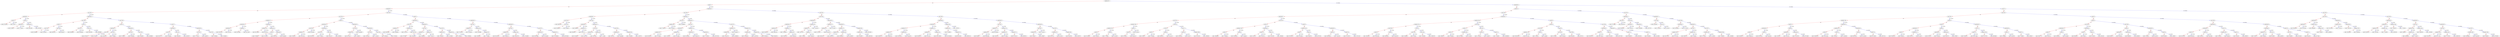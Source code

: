 digraph {
    graph [ rankdir=TB ]

    0 [ label="dayofyear<91" ]
    0 -> 1 [label="yes" color="#FF0000"]
    0 -> 2 [label="no, missing" color="#0000FF"]

    1 [ label="month<3" ]
    1 -> 3 [label="yes" color="#FF0000"]
    1 -> 4 [label="no, missing" color="#0000FF"]

    3 [ label="dayofweek<4" ]
    3 -> 7 [label="yes" color="#FF0000"]
    3 -> 8 [label="no, missing" color="#0000FF"]

    7 [ label="year<2014" ]
    7 -> 15 [label="yes" color="#FF0000"]
    7 -> 16 [label="no, missing" color="#0000FF"]

    15 [ label="dayofweek<1" ]
    15 -> 31 [label="yes" color="#FF0000"]
    15 -> 32 [label="no, missing" color="#0000FF"]

    31 [ label="month<2" ]
    31 -> 63 [label="yes" color="#FF0000"]
    31 -> 64 [label="no, missing" color="#0000FF"]

    63 [ label="leaf=-6.37543344" ]

    64 [ label="leaf=-5.790277" ]

    32 [ label="month<2" ]
    32 -> 65 [label="yes" color="#FF0000"]
    32 -> 66 [label="no, missing" color="#0000FF"]

    65 [ label="dayofweek<3" ]
    65 -> 127 [label="yes" color="#FF0000"]
    65 -> 128 [label="no, missing" color="#0000FF"]

    127 [ label="leaf=-5.4736433" ]

    128 [ label="leaf=-5.11138344" ]

    66 [ label="dayofweek<3" ]
    66 -> 129 [label="yes" color="#FF0000"]
    66 -> 130 [label="no, missing" color="#0000FF"]

    129 [ label="leaf=-4.88514853" ]

    130 [ label="leaf=-4.33915997" ]

    16 [ label="dayofweek<1" ]
    16 -> 33 [label="yes" color="#FF0000"]
    16 -> 34 [label="no, missing" color="#0000FF"]

    33 [ label="year<2016" ]
    33 -> 67 [label="yes" color="#FF0000"]
    33 -> 68 [label="no, missing" color="#0000FF"]

    67 [ label="month<2" ]
    67 -> 131 [label="yes" color="#FF0000"]
    67 -> 132 [label="no, missing" color="#0000FF"]

    131 [ label="year<2015" ]
    131 -> 241 [label="yes" color="#FF0000"]
    131 -> 242 [label="no, missing" color="#0000FF"]

    241 [ label="leaf=-5.61340666" ]

    242 [ label="leaf=-5.31340218" ]

    132 [ label="year<2015" ]
    132 -> 243 [label="yes" color="#FF0000"]
    132 -> 244 [label="no, missing" color="#0000FF"]

    243 [ label="leaf=-4.89216471" ]

    244 [ label="leaf=-4.6834197" ]

    68 [ label="month<2" ]
    68 -> 133 [label="yes" color="#FF0000"]
    68 -> 134 [label="no, missing" color="#0000FF"]

    133 [ label="year<2017" ]
    133 -> 245 [label="yes" color="#FF0000"]
    133 -> 246 [label="no, missing" color="#0000FF"]

    245 [ label="leaf=-4.81658459" ]

    246 [ label="leaf=-4.55050468" ]

    134 [ label="year<2017" ]
    134 -> 247 [label="yes" color="#FF0000"]
    134 -> 248 [label="no, missing" color="#0000FF"]

    247 [ label="leaf=-4.00407934" ]

    248 [ label="leaf=-3.66849089" ]

    34 [ label="year<2016" ]
    34 -> 69 [label="yes" color="#FF0000"]
    34 -> 70 [label="no, missing" color="#0000FF"]

    69 [ label="month<2" ]
    69 -> 135 [label="yes" color="#FF0000"]
    69 -> 136 [label="no, missing" color="#0000FF"]

    135 [ label="dayofweek<3" ]
    135 -> 249 [label="yes" color="#FF0000"]
    135 -> 250 [label="no, missing" color="#0000FF"]

    249 [ label="year<2015" ]
    249 -> 413 [label="yes" color="#FF0000"]
    249 -> 414 [label="no, missing" color="#0000FF"]

    413 [ label="leaf=-4.57921267" ]

    414 [ label="leaf=-4.27324152" ]

    250 [ label="year<2015" ]
    250 -> 415 [label="yes" color="#FF0000"]
    250 -> 416 [label="no, missing" color="#0000FF"]

    415 [ label="leaf=-4.00487232" ]

    416 [ label="leaf=-3.77980852" ]

    136 [ label="dayofweek<3" ]
    136 -> 251 [label="yes" color="#FF0000"]
    136 -> 252 [label="no, missing" color="#0000FF"]

    251 [ label="year<2015" ]
    251 -> 417 [label="yes" color="#FF0000"]
    251 -> 418 [label="no, missing" color="#0000FF"]

    417 [ label="leaf=-3.74799991" ]

    418 [ label="leaf=-3.50509906" ]

    252 [ label="year<2015" ]
    252 -> 419 [label="yes" color="#FF0000"]
    252 -> 420 [label="no, missing" color="#0000FF"]

    419 [ label="leaf=-3.25383353" ]

    420 [ label="leaf=-2.80604696" ]

    70 [ label="month<2" ]
    70 -> 137 [label="yes" color="#FF0000"]
    70 -> 138 [label="no, missing" color="#0000FF"]

    137 [ label="dayofweek<3" ]
    137 -> 253 [label="yes" color="#FF0000"]
    137 -> 254 [label="no, missing" color="#0000FF"]

    253 [ label="year<2017" ]
    253 -> 421 [label="yes" color="#FF0000"]
    253 -> 422 [label="no, missing" color="#0000FF"]

    421 [ label="leaf=-3.65473175" ]

    422 [ label="leaf=-3.33199883" ]

    254 [ label="year<2017" ]
    254 -> 423 [label="yes" color="#FF0000"]
    254 -> 424 [label="no, missing" color="#0000FF"]

    423 [ label="leaf=-3.08820343" ]

    424 [ label="leaf=-2.82815075" ]

    138 [ label="dayofweek<3" ]
    138 -> 255 [label="yes" color="#FF0000"]
    138 -> 256 [label="no, missing" color="#0000FF"]

    255 [ label="year<2017" ]
    255 -> 425 [label="yes" color="#FF0000"]
    255 -> 426 [label="no, missing" color="#0000FF"]

    425 [ label="leaf=-2.77212524" ]

    426 [ label="leaf=-2.42880273" ]

    256 [ label="year<2017" ]
    256 -> 427 [label="yes" color="#FF0000"]
    256 -> 428 [label="no, missing" color="#0000FF"]

    427 [ label="leaf=-2.22286034" ]

    428 [ label="leaf=-1.81280303" ]

    8 [ label="year<2016" ]
    8 -> 17 [label="yes" color="#FF0000"]
    8 -> 18 [label="no, missing" color="#0000FF"]

    17 [ label="year<2014" ]
    17 -> 35 [label="yes" color="#FF0000"]
    17 -> 36 [label="no, missing" color="#0000FF"]

    35 [ label="dayofyear<27" ]
    35 -> 71 [label="yes" color="#FF0000"]
    35 -> 72 [label="no, missing" color="#0000FF"]

    71 [ label="dayofweek<6" ]
    71 -> 139 [label="yes" color="#FF0000"]
    71 -> 140 [label="no, missing" color="#0000FF"]

    139 [ label="dayofweek<5" ]
    139 -> 257 [label="yes" color="#FF0000"]
    139 -> 258 [label="no, missing" color="#0000FF"]

    257 [ label="leaf=-4.59104109" ]

    258 [ label="leaf=-4.3187232" ]

    140 [ label="dayofyear<7" ]
    140 -> 259 [label="yes" color="#FF0000"]
    140 -> 260 [label="no, missing" color="#0000FF"]

    259 [ label="leaf=-3.93155408" ]

    260 [ label="leaf=-3.59170198" ]

    72 [ label="dayofweek<5" ]
    72 -> 141 [label="yes" color="#FF0000"]
    72 -> 142 [label="no, missing" color="#0000FF"]

    141 [ label="dayofyear<40" ]
    141 -> 261 [label="yes" color="#FF0000"]
    141 -> 262 [label="no, missing" color="#0000FF"]

    261 [ label="leaf=-3.65176964" ]

    262 [ label="leaf=-3.9047184" ]

    142 [ label="dayofyear<34" ]
    142 -> 263 [label="yes" color="#FF0000"]
    142 -> 264 [label="no, missing" color="#0000FF"]

    263 [ label="month<2" ]
    263 -> 429 [label="yes" color="#FF0000"]
    263 -> 430 [label="no, missing" color="#0000FF"]

    429 [ label="leaf=-3.70238256" ]

    430 [ label="leaf=-3.37357903" ]

    264 [ label="dayofweek<6" ]
    264 -> 431 [label="yes" color="#FF0000"]
    264 -> 432 [label="no, missing" color="#0000FF"]

    431 [ label="leaf=-3.29657292" ]

    432 [ label="leaf=-2.90238643" ]

    36 [ label="month<2" ]
    36 -> 73 [label="yes" color="#FF0000"]
    36 -> 74 [label="no, missing" color="#0000FF"]

    73 [ label="dayofweek<5" ]
    73 -> 143 [label="yes" color="#FF0000"]
    73 -> 144 [label="no, missing" color="#0000FF"]

    143 [ label="year<2015" ]
    143 -> 265 [label="yes" color="#FF0000"]
    143 -> 266 [label="no, missing" color="#0000FF"]

    265 [ label="dayofyear<11" ]
    265 -> 433 [label="yes" color="#FF0000"]
    265 -> 434 [label="no, missing" color="#0000FF"]

    433 [ label="leaf=-3.73032022" ]

    434 [ label="leaf=-3.48471236" ]

    266 [ label="leaf=-3.25120449" ]

    144 [ label="dayofweek<6" ]
    144 -> 267 [label="yes" color="#FF0000"]
    144 -> 268 [label="no, missing" color="#0000FF"]

    267 [ label="year<2015" ]
    267 -> 435 [label="yes" color="#FF0000"]
    267 -> 436 [label="no, missing" color="#0000FF"]

    435 [ label="leaf=-3.06472206" ]

    436 [ label="leaf=-2.71539021" ]

    268 [ label="year<2015" ]
    268 -> 437 [label="yes" color="#FF0000"]
    268 -> 438 [label="no, missing" color="#0000FF"]

    437 [ label="leaf=-2.59514117" ]

    438 [ label="leaf=-2.09850621" ]

    74 [ label="dayofweek<5" ]
    74 -> 145 [label="yes" color="#FF0000"]
    74 -> 146 [label="no, missing" color="#0000FF"]

    145 [ label="year<2015" ]
    145 -> 269 [label="yes" color="#FF0000"]
    145 -> 270 [label="no, missing" color="#0000FF"]

    269 [ label="dayofyear<40" ]
    269 -> 439 [label="yes" color="#FF0000"]
    269 -> 440 [label="no, missing" color="#0000FF"]

    439 [ label="leaf=-2.92745137" ]

    440 [ label="leaf=-2.73643947" ]

    270 [ label="leaf=-2.34040546" ]

    146 [ label="dayofweek<6" ]
    146 -> 271 [label="yes" color="#FF0000"]
    146 -> 272 [label="no, missing" color="#0000FF"]

    271 [ label="year<2015" ]
    271 -> 441 [label="yes" color="#FF0000"]
    271 -> 442 [label="no, missing" color="#0000FF"]

    441 [ label="leaf=-2.16614223" ]

    442 [ label="leaf=-1.73531818" ]

    272 [ label="year<2015" ]
    272 -> 443 [label="yes" color="#FF0000"]
    272 -> 444 [label="no, missing" color="#0000FF"]

    443 [ label="leaf=-1.56004405" ]

    444 [ label="leaf=-1.24745345" ]

    18 [ label="month<2" ]
    18 -> 37 [label="yes" color="#FF0000"]
    18 -> 38 [label="no, missing" color="#0000FF"]

    37 [ label="dayofweek<5" ]
    37 -> 75 [label="yes" color="#FF0000"]
    37 -> 76 [label="no, missing" color="#0000FF"]

    75 [ label="year<2017" ]
    75 -> 147 [label="yes" color="#FF0000"]
    75 -> 148 [label="no, missing" color="#0000FF"]

    147 [ label="dayofyear<3" ]
    147 -> 273 [label="yes" color="#FF0000"]
    147 -> 274 [label="no, missing" color="#0000FF"]

    273 [ label="leaf=-2.68155646" ]

    274 [ label="leaf=-2.52690554" ]

    148 [ label="dayofyear<14" ]
    148 -> 275 [label="yes" color="#FF0000"]
    148 -> 276 [label="no, missing" color="#0000FF"]

    275 [ label="leaf=-2.1233716" ]

    276 [ label="leaf=-2.3067739" ]

    76 [ label="dayofweek<6" ]
    76 -> 149 [label="yes" color="#FF0000"]
    76 -> 150 [label="no, missing" color="#0000FF"]

    149 [ label="year<2017" ]
    149 -> 277 [label="yes" color="#FF0000"]
    149 -> 278 [label="no, missing" color="#0000FF"]

    277 [ label="dayofyear<10" ]
    277 -> 445 [label="yes" color="#FF0000"]
    277 -> 446 [label="no, missing" color="#0000FF"]

    445 [ label="leaf=-2.07073665" ]

    446 [ label="leaf=-1.90301633" ]

    278 [ label="dayofyear<16" ]
    278 -> 447 [label="yes" color="#FF0000"]
    278 -> 448 [label="no, missing" color="#0000FF"]

    447 [ label="leaf=-1.56480944" ]

    448 [ label="leaf=-1.75342727" ]

    150 [ label="year<2017" ]
    150 -> 279 [label="yes" color="#FF0000"]
    150 -> 280 [label="no, missing" color="#0000FF"]

    279 [ label="dayofyear<19" ]
    279 -> 449 [label="yes" color="#FF0000"]
    279 -> 450 [label="no, missing" color="#0000FF"]

    449 [ label="leaf=-1.34493518" ]

    450 [ label="leaf=-1.67252469" ]

    280 [ label="dayofyear<23" ]
    280 -> 451 [label="yes" color="#FF0000"]
    280 -> 452 [label="no, missing" color="#0000FF"]

    451 [ label="leaf=-1.10502815" ]

    452 [ label="leaf=-1.00583684" ]

    38 [ label="dayofweek<5" ]
    38 -> 77 [label="yes" color="#FF0000"]
    38 -> 78 [label="no, missing" color="#0000FF"]

    77 [ label="year<2017" ]
    77 -> 151 [label="yes" color="#FF0000"]
    77 -> 152 [label="no, missing" color="#0000FF"]

    151 [ label="dayofyear<37" ]
    151 -> 281 [label="yes" color="#FF0000"]
    151 -> 282 [label="no, missing" color="#0000FF"]

    281 [ label="leaf=-1.75412059" ]

    282 [ label="leaf=-1.52782559" ]

    152 [ label="dayofyear<36" ]
    152 -> 283 [label="yes" color="#FF0000"]
    152 -> 284 [label="no, missing" color="#0000FF"]

    283 [ label="leaf=-1.33278668" ]

    284 [ label="dayofyear<43" ]
    284 -> 453 [label="yes" color="#FF0000"]
    284 -> 454 [label="no, missing" color="#0000FF"]

    453 [ label="leaf=-1.00295556" ]

    454 [ label="leaf=-1.17049062" ]

    78 [ label="dayofweek<6" ]
    78 -> 153 [label="yes" color="#FF0000"]
    78 -> 154 [label="no, missing" color="#0000FF"]

    153 [ label="year<2017" ]
    153 -> 285 [label="yes" color="#FF0000"]
    153 -> 286 [label="no, missing" color="#0000FF"]

    285 [ label="dayofyear<38" ]
    285 -> 455 [label="yes" color="#FF0000"]
    285 -> 456 [label="no, missing" color="#0000FF"]

    455 [ label="leaf=-0.942128241" ]

    456 [ label="leaf=-0.849082172" ]

    286 [ label="dayofyear<36" ]
    286 -> 457 [label="yes" color="#FF0000"]
    286 -> 458 [label="no, missing" color="#0000FF"]

    457 [ label="leaf=-0.649475276" ]

    458 [ label="leaf=-0.512443602" ]

    154 [ label="year<2017" ]
    154 -> 287 [label="yes" color="#FF0000"]
    154 -> 288 [label="no, missing" color="#0000FF"]

    287 [ label="dayofyear<40" ]
    287 -> 459 [label="yes" color="#FF0000"]
    287 -> 460 [label="no, missing" color="#0000FF"]

    459 [ label="leaf=-0.628708839" ]

    460 [ label="leaf=-0.237644494" ]

    288 [ label="dayofyear<37" ]
    288 -> 461 [label="yes" color="#FF0000"]
    288 -> 462 [label="no, missing" color="#0000FF"]

    461 [ label="leaf=-0.0125566246" ]

    462 [ label="leaf=0.0847620443" ]

    4 [ label="dayofweek<4" ]
    4 -> 9 [label="yes" color="#FF0000"]
    4 -> 10 [label="no, missing" color="#0000FF"]

    9 [ label="year<2016" ]
    9 -> 19 [label="yes" color="#FF0000"]
    9 -> 20 [label="no, missing" color="#0000FF"]

    19 [ label="dayofweek<1" ]
    19 -> 39 [label="yes" color="#FF0000"]
    19 -> 40 [label="no, missing" color="#0000FF"]

    39 [ label="year<2014" ]
    39 -> 79 [label="yes" color="#FF0000"]
    39 -> 80 [label="no, missing" color="#0000FF"]

    79 [ label="leaf=-4.64941454" ]

    80 [ label="year<2015" ]
    80 -> 155 [label="yes" color="#FF0000"]
    80 -> 156 [label="no, missing" color="#0000FF"]

    155 [ label="leaf=-3.53269434" ]

    156 [ label="leaf=-3.23999572" ]

    40 [ label="year<2014" ]
    40 -> 81 [label="yes" color="#FF0000"]
    40 -> 82 [label="no, missing" color="#0000FF"]

    81 [ label="dayofweek<3" ]
    81 -> 157 [label="yes" color="#FF0000"]
    81 -> 158 [label="no, missing" color="#0000FF"]

    157 [ label="leaf=-3.4869628" ]

    158 [ label="dayofyear<81" ]
    158 -> 289 [label="yes" color="#FF0000"]
    158 -> 290 [label="no, missing" color="#0000FF"]

    289 [ label="leaf=-2.98183537" ]

    290 [ label="leaf=-2.78677511" ]

    82 [ label="dayofweek<3" ]
    82 -> 159 [label="yes" color="#FF0000"]
    82 -> 160 [label="no, missing" color="#0000FF"]

    159 [ label="year<2015" ]
    159 -> 291 [label="yes" color="#FF0000"]
    159 -> 292 [label="no, missing" color="#0000FF"]

    291 [ label="dayofyear<65" ]
    291 -> 463 [label="yes" color="#FF0000"]
    291 -> 464 [label="no, missing" color="#0000FF"]

    463 [ label="leaf=-2.20146394" ]

    464 [ label="leaf=-2.34510255" ]

    292 [ label="dayofyear<85" ]
    292 -> 465 [label="yes" color="#FF0000"]
    292 -> 466 [label="no, missing" color="#0000FF"]

    465 [ label="leaf=-1.92037964" ]

    466 [ label="leaf=-1.7112658" ]

    160 [ label="year<2015" ]
    160 -> 293 [label="yes" color="#FF0000"]
    160 -> 294 [label="no, missing" color="#0000FF"]

    293 [ label="dayofyear<80" ]
    293 -> 467 [label="yes" color="#FF0000"]
    293 -> 468 [label="no, missing" color="#0000FF"]

    467 [ label="leaf=-1.6291126" ]

    468 [ label="leaf=-1.88428688" ]

    294 [ label="dayofyear<65" ]
    294 -> 469 [label="yes" color="#FF0000"]
    294 -> 470 [label="no, missing" color="#0000FF"]

    469 [ label="leaf=-1.12887883" ]

    470 [ label="leaf=-1.32200778" ]

    20 [ label="dayofweek<1" ]
    20 -> 41 [label="yes" color="#FF0000"]
    20 -> 42 [label="no, missing" color="#0000FF"]

    41 [ label="year<2017" ]
    41 -> 83 [label="yes" color="#FF0000"]
    41 -> 84 [label="no, missing" color="#0000FF"]

    83 [ label="dayofyear<68" ]
    83 -> 161 [label="yes" color="#FF0000"]
    83 -> 162 [label="no, missing" color="#0000FF"]

    161 [ label="leaf=-2.73268723" ]

    162 [ label="leaf=-2.55584407" ]

    84 [ label="leaf=-2.30348659" ]

    42 [ label="dayofweek<3" ]
    42 -> 85 [label="yes" color="#FF0000"]
    42 -> 86 [label="no, missing" color="#0000FF"]

    85 [ label="year<2017" ]
    85 -> 163 [label="yes" color="#FF0000"]
    85 -> 164 [label="no, missing" color="#0000FF"]

    163 [ label="dayofweek<2" ]
    163 -> 295 [label="yes" color="#FF0000"]
    163 -> 296 [label="no, missing" color="#0000FF"]

    295 [ label="dayofyear<63" ]
    295 -> 471 [label="yes" color="#FF0000"]
    295 -> 472 [label="no, missing" color="#0000FF"]

    471 [ label="leaf=-0.901080191" ]

    472 [ label="leaf=-1.03759289" ]

    296 [ label="dayofyear<84" ]
    296 -> 473 [label="yes" color="#FF0000"]
    296 -> 474 [label="no, missing" color="#0000FF"]

    473 [ label="leaf=-1.15192294" ]

    474 [ label="leaf=-0.913148642" ]

    164 [ label="dayofyear<74" ]
    164 -> 297 [label="yes" color="#FF0000"]
    164 -> 298 [label="no, missing" color="#0000FF"]

    297 [ label="dayofyear<61" ]
    297 -> 475 [label="yes" color="#FF0000"]
    297 -> 476 [label="no, missing" color="#0000FF"]

    475 [ label="leaf=-0.913465261" ]

    476 [ label="leaf=-0.566616714" ]

    298 [ label="dayofweek<2" ]
    298 -> 477 [label="yes" color="#FF0000"]
    298 -> 478 [label="no, missing" color="#0000FF"]

    477 [ label="leaf=-0.710783541" ]

    478 [ label="leaf=-0.907817304" ]

    86 [ label="year<2017" ]
    86 -> 165 [label="yes" color="#FF0000"]
    86 -> 166 [label="no, missing" color="#0000FF"]

    165 [ label="dayofyear<78" ]
    165 -> 299 [label="yes" color="#FF0000"]
    165 -> 300 [label="no, missing" color="#0000FF"]

    299 [ label="dayofyear<64" ]
    299 -> 479 [label="yes" color="#FF0000"]
    299 -> 480 [label="no, missing" color="#0000FF"]

    479 [ label="leaf=-0.140421703" ]

    480 [ label="leaf=-0.354968518" ]

    300 [ label="leaf=-0.104493171" ]

    166 [ label="dayofyear<70" ]
    166 -> 301 [label="yes" color="#FF0000"]
    166 -> 302 [label="no, missing" color="#0000FF"]

    301 [ label="dayofyear<63" ]
    301 -> 481 [label="yes" color="#FF0000"]
    301 -> 482 [label="no, missing" color="#0000FF"]

    481 [ label="leaf=-0.161892354" ]

    482 [ label="leaf=-0.102537923" ]

    302 [ label="dayofyear<83" ]
    302 -> 483 [label="yes" color="#FF0000"]
    302 -> 484 [label="no, missing" color="#0000FF"]

    483 [ label="leaf=0.0575885512" ]

    484 [ label="leaf=0.198540702" ]

    10 [ label="year<2015" ]
    10 -> 21 [label="yes" color="#FF0000"]
    10 -> 22 [label="no, missing" color="#0000FF"]

    21 [ label="year<2014" ]
    21 -> 43 [label="yes" color="#FF0000"]
    21 -> 44 [label="no, missing" color="#0000FF"]

    43 [ label="dayofweek<6" ]
    43 -> 87 [label="yes" color="#FF0000"]
    43 -> 88 [label="no, missing" color="#0000FF"]

    87 [ label="dayofweek<5" ]
    87 -> 167 [label="yes" color="#FF0000"]
    87 -> 168 [label="no, missing" color="#0000FF"]

    167 [ label="dayofyear<83" ]
    167 -> 303 [label="yes" color="#FF0000"]
    167 -> 304 [label="no, missing" color="#0000FF"]

    303 [ label="leaf=-2.26401401" ]

    304 [ label="leaf=-2.46901155" ]

    168 [ label="dayofyear<77" ]
    168 -> 305 [label="yes" color="#FF0000"]
    168 -> 306 [label="no, missing" color="#0000FF"]

    305 [ label="leaf=-1.72568798" ]

    306 [ label="dayofyear<83" ]
    306 -> 485 [label="yes" color="#FF0000"]
    306 -> 486 [label="no, missing" color="#0000FF"]

    485 [ label="leaf=-1.95467818" ]

    486 [ label="leaf=-1.69403553" ]

    88 [ label="dayofyear<84" ]
    88 -> 169 [label="yes" color="#FF0000"]
    88 -> 170 [label="no, missing" color="#0000FF"]

    169 [ label="dayofyear<70" ]
    169 -> 307 [label="yes" color="#FF0000"]
    169 -> 308 [label="no, missing" color="#0000FF"]

    307 [ label="leaf=-1.14977574" ]

    308 [ label="dayofyear<77" ]
    308 -> 487 [label="yes" color="#FF0000"]
    308 -> 488 [label="no, missing" color="#0000FF"]

    487 [ label="leaf=-1.2742964" ]

    488 [ label="leaf=-1.38032007" ]

    170 [ label="leaf=-1.10482764" ]

    44 [ label="dayofweek<5" ]
    44 -> 89 [label="yes" color="#FF0000"]
    44 -> 90 [label="no, missing" color="#0000FF"]

    89 [ label="dayofyear<74" ]
    89 -> 171 [label="yes" color="#FF0000"]
    89 -> 172 [label="no, missing" color="#0000FF"]

    171 [ label="dayofyear<67" ]
    171 -> 309 [label="yes" color="#FF0000"]
    171 -> 310 [label="no, missing" color="#0000FF"]

    309 [ label="leaf=-0.712279677" ]

    310 [ label="leaf=-0.874824703" ]

    172 [ label="leaf=-1.07010627" ]

    90 [ label="dayofweek<6" ]
    90 -> 173 [label="yes" color="#FF0000"]
    90 -> 174 [label="no, missing" color="#0000FF"]

    173 [ label="dayofyear<75" ]
    173 -> 311 [label="yes" color="#FF0000"]
    173 -> 312 [label="no, missing" color="#0000FF"]

    311 [ label="dayofyear<68" ]
    311 -> 489 [label="yes" color="#FF0000"]
    311 -> 490 [label="no, missing" color="#0000FF"]

    489 [ label="leaf=-0.298415214" ]

    490 [ label="leaf=-0.206067875" ]

    312 [ label="dayofyear<83" ]
    312 -> 491 [label="yes" color="#FF0000"]
    312 -> 492 [label="no, missing" color="#0000FF"]

    491 [ label="leaf=-0.363898575" ]

    492 [ label="leaf=-0.316558927" ]

    174 [ label="dayofyear<83" ]
    174 -> 313 [label="yes" color="#FF0000"]
    174 -> 314 [label="no, missing" color="#0000FF"]

    313 [ label="dayofyear<63" ]
    313 -> 493 [label="yes" color="#FF0000"]
    313 -> 494 [label="no, missing" color="#0000FF"]

    493 [ label="leaf=0.254435927" ]

    494 [ label="leaf=0.294807166" ]

    314 [ label="leaf=0.253510416" ]

    22 [ label="year<2016" ]
    22 -> 45 [label="yes" color="#FF0000"]
    22 -> 46 [label="no, missing" color="#0000FF"]

    45 [ label="dayofweek<6" ]
    45 -> 91 [label="yes" color="#FF0000"]
    45 -> 92 [label="no, missing" color="#0000FF"]

    91 [ label="dayofweek<5" ]
    91 -> 175 [label="yes" color="#FF0000"]
    91 -> 176 [label="no, missing" color="#0000FF"]

    175 [ label="dayofyear<73" ]
    175 -> 315 [label="yes" color="#FF0000"]
    175 -> 316 [label="no, missing" color="#0000FF"]

    315 [ label="dayofyear<67" ]
    315 -> 495 [label="yes" color="#FF0000"]
    315 -> 496 [label="no, missing" color="#0000FF"]

    495 [ label="leaf=-0.443903178" ]

    496 [ label="leaf=-0.368562758" ]

    316 [ label="dayofyear<80" ]
    316 -> 497 [label="yes" color="#FF0000"]
    316 -> 498 [label="no, missing" color="#0000FF"]

    497 [ label="leaf=-0.553243518" ]

    498 [ label="leaf=-0.484448731" ]

    176 [ label="dayofyear<74" ]
    176 -> 317 [label="yes" color="#FF0000"]
    176 -> 318 [label="no, missing" color="#0000FF"]

    317 [ label="dayofyear<67" ]
    317 -> 499 [label="yes" color="#FF0000"]
    317 -> 500 [label="no, missing" color="#0000FF"]

    499 [ label="leaf=0.333539218" ]

    500 [ label="leaf=0.240118101" ]

    318 [ label="dayofyear<81" ]
    318 -> 501 [label="yes" color="#FF0000"]
    318 -> 502 [label="no, missing" color="#0000FF"]

    501 [ label="leaf=-0.00927528553" ]

    502 [ label="leaf=-0.0521088168" ]

    92 [ label="dayofyear<83" ]
    92 -> 177 [label="yes" color="#FF0000"]
    92 -> 178 [label="no, missing" color="#0000FF"]

    177 [ label="dayofyear<61" ]
    177 -> 319 [label="yes" color="#FF0000"]
    177 -> 320 [label="no, missing" color="#0000FF"]

    319 [ label="leaf=1.13130653" ]

    320 [ label="dayofyear<75" ]
    320 -> 503 [label="yes" color="#FF0000"]
    320 -> 504 [label="no, missing" color="#0000FF"]

    503 [ label="leaf=0.862219453" ]

    504 [ label="leaf=0.999651194" ]

    178 [ label="leaf=1.15507007" ]

    46 [ label="dayofweek<5" ]
    46 -> 93 [label="yes" color="#FF0000"]
    46 -> 94 [label="no, missing" color="#0000FF"]

    93 [ label="year<2017" ]
    93 -> 179 [label="yes" color="#FF0000"]
    93 -> 180 [label="no, missing" color="#0000FF"]

    179 [ label="dayofyear<73" ]
    179 -> 321 [label="yes" color="#FF0000"]
    179 -> 322 [label="no, missing" color="#0000FF"]

    321 [ label="dayofyear<65" ]
    321 -> 505 [label="yes" color="#FF0000"]
    321 -> 506 [label="no, missing" color="#0000FF"]

    505 [ label="leaf=0.53436327" ]

    506 [ label="leaf=0.665854096" ]

    322 [ label="leaf=0.501220942" ]

    180 [ label="dayofyear<70" ]
    180 -> 323 [label="yes" color="#FF0000"]
    180 -> 324 [label="no, missing" color="#0000FF"]

    323 [ label="dayofyear<63" ]
    323 -> 507 [label="yes" color="#FF0000"]
    323 -> 508 [label="no, missing" color="#0000FF"]

    507 [ label="leaf=1.00615513" ]

    508 [ label="leaf=0.871070683" ]

    324 [ label="dayofyear<77" ]
    324 -> 509 [label="yes" color="#FF0000"]
    324 -> 510 [label="no, missing" color="#0000FF"]

    509 [ label="leaf=0.617661119" ]

    510 [ label="leaf=0.808587611" ]

    94 [ label="dayofweek<6" ]
    94 -> 181 [label="yes" color="#FF0000"]
    94 -> 182 [label="no, missing" color="#0000FF"]

    181 [ label="year<2017" ]
    181 -> 325 [label="yes" color="#FF0000"]
    181 -> 326 [label="no, missing" color="#0000FF"]

    325 [ label="dayofyear<67" ]
    325 -> 511 [label="yes" color="#FF0000"]
    325 -> 512 [label="no, missing" color="#0000FF"]

    511 [ label="leaf=1.14905417" ]

    512 [ label="leaf=1.23904657" ]

    326 [ label="leaf=1.70415187" ]

    182 [ label="year<2017" ]
    182 -> 327 [label="yes" color="#FF0000"]
    182 -> 328 [label="no, missing" color="#0000FF"]

    327 [ label="dayofyear<74" ]
    327 -> 513 [label="yes" color="#FF0000"]
    327 -> 514 [label="no, missing" color="#0000FF"]

    513 [ label="leaf=1.85347784" ]

    514 [ label="leaf=2.00740314" ]

    328 [ label="dayofyear<80" ]
    328 -> 515 [label="yes" color="#FF0000"]
    328 -> 516 [label="no, missing" color="#0000FF"]

    515 [ label="leaf=2.34910798" ]

    516 [ label="leaf=2.55847979" ]

    2 [ label="dayofweek<4" ]
    2 -> 5 [label="yes" color="#FF0000"]
    2 -> 6 [label="no, missing" color="#0000FF"]

    5 [ label="month<12" ]
    5 -> 11 [label="yes" color="#FF0000"]
    5 -> 12 [label="no, missing" color="#0000FF"]

    11 [ label="year<2015" ]
    11 -> 23 [label="yes" color="#FF0000"]
    11 -> 24 [label="no, missing" color="#0000FF"]

    23 [ label="dayofweek<1" ]
    23 -> 47 [label="yes" color="#FF0000"]
    23 -> 48 [label="no, missing" color="#0000FF"]

    47 [ label="year<2014" ]
    47 -> 95 [label="yes" color="#FF0000"]
    47 -> 96 [label="no, missing" color="#0000FF"]

    95 [ label="dayofyear<246" ]
    95 -> 183 [label="yes" color="#FF0000"]
    95 -> 184 [label="no, missing" color="#0000FF"]

    183 [ label="dayofyear<134" ]
    183 -> 329 [label="yes" color="#FF0000"]
    183 -> 330 [label="no, missing" color="#0000FF"]

    329 [ label="month<5" ]
    329 -> 517 [label="yes" color="#FF0000"]
    329 -> 518 [label="no, missing" color="#0000FF"]

    517 [ label="leaf=-3.52145696" ]

    518 [ label="leaf=-3.05691957" ]

    330 [ label="month<8" ]
    330 -> 519 [label="yes" color="#FF0000"]
    330 -> 520 [label="no, missing" color="#0000FF"]

    519 [ label="leaf=-2.17784095" ]

    520 [ label="leaf=-2.97020078" ]

    184 [ label="month<11" ]
    184 -> 331 [label="yes" color="#FF0000"]
    184 -> 332 [label="no, missing" color="#0000FF"]

    331 [ label="month<10" ]
    331 -> 521 [label="yes" color="#FF0000"]
    331 -> 522 [label="no, missing" color="#0000FF"]

    521 [ label="leaf=-3.47905612" ]

    522 [ label="leaf=-4.09493113" ]

    332 [ label="leaf=-3.4577682" ]

    96 [ label="month<9" ]
    96 -> 185 [label="yes" color="#FF0000"]
    96 -> 186 [label="no, missing" color="#0000FF"]

    185 [ label="month<6" ]
    185 -> 333 [label="yes" color="#FF0000"]
    185 -> 334 [label="no, missing" color="#0000FF"]

    333 [ label="month<5" ]
    333 -> 523 [label="yes" color="#FF0000"]
    333 -> 524 [label="no, missing" color="#0000FF"]

    523 [ label="leaf=-2.1978097" ]

    524 [ label="leaf=-1.57006288" ]

    334 [ label="month<8" ]
    334 -> 525 [label="yes" color="#FF0000"]
    334 -> 526 [label="no, missing" color="#0000FF"]

    525 [ label="leaf=-0.60804373" ]

    526 [ label="leaf=-1.65141213" ]

    186 [ label="month<11" ]
    186 -> 335 [label="yes" color="#FF0000"]
    186 -> 336 [label="no, missing" color="#0000FF"]

    335 [ label="month<10" ]
    335 -> 527 [label="yes" color="#FF0000"]
    335 -> 528 [label="no, missing" color="#0000FF"]

    527 [ label="leaf=-2.32641649" ]

    528 [ label="leaf=-2.8706727" ]

    336 [ label="dayofyear<309" ]
    336 -> 529 [label="yes" color="#FF0000"]
    336 -> 530 [label="no, missing" color="#0000FF"]

    529 [ label="leaf=-1.89715445" ]

    530 [ label="leaf=-2.35863185" ]

    48 [ label="year<2014" ]
    48 -> 97 [label="yes" color="#FF0000"]
    48 -> 98 [label="no, missing" color="#0000FF"]

    97 [ label="month<9" ]
    97 -> 187 [label="yes" color="#FF0000"]
    97 -> 188 [label="no, missing" color="#0000FF"]

    187 [ label="dayofyear<149" ]
    187 -> 337 [label="yes" color="#FF0000"]
    187 -> 338 [label="no, missing" color="#0000FF"]

    337 [ label="month<5" ]
    337 -> 531 [label="yes" color="#FF0000"]
    337 -> 532 [label="no, missing" color="#0000FF"]

    531 [ label="leaf=-1.96809399" ]

    532 [ label="leaf=-1.19906056" ]

    338 [ label="month<8" ]
    338 -> 533 [label="yes" color="#FF0000"]
    338 -> 534 [label="no, missing" color="#0000FF"]

    533 [ label="leaf=-0.235882625" ]

    534 [ label="leaf=-1.23480344" ]

    188 [ label="dayofweek<3" ]
    188 -> 339 [label="yes" color="#FF0000"]
    188 -> 340 [label="no, missing" color="#0000FF"]

    339 [ label="month<10" ]
    339 -> 535 [label="yes" color="#FF0000"]
    339 -> 536 [label="no, missing" color="#0000FF"]

    535 [ label="leaf=-2.1100738" ]

    536 [ label="leaf=-2.55247974" ]

    340 [ label="month<10" ]
    340 -> 537 [label="yes" color="#FF0000"]
    340 -> 538 [label="no, missing" color="#0000FF"]

    537 [ label="leaf=-1.45151365" ]

    538 [ label="leaf=-1.90064061" ]

    98 [ label="month<9" ]
    98 -> 189 [label="yes" color="#FF0000"]
    98 -> 190 [label="no, missing" color="#0000FF"]

    189 [ label="dayofyear<149" ]
    189 -> 341 [label="yes" color="#FF0000"]
    189 -> 342 [label="no, missing" color="#0000FF"]

    341 [ label="month<5" ]
    341 -> 539 [label="yes" color="#FF0000"]
    341 -> 540 [label="no, missing" color="#0000FF"]

    539 [ label="leaf=-0.507852018" ]

    540 [ label="leaf=0.347822398" ]

    342 [ label="month<8" ]
    342 -> 541 [label="yes" color="#FF0000"]
    342 -> 542 [label="no, missing" color="#0000FF"]

    541 [ label="leaf=1.44833732" ]

    542 [ label="leaf=0.297617823" ]

    190 [ label="dayofweek<3" ]
    190 -> 343 [label="yes" color="#FF0000"]
    190 -> 344 [label="no, missing" color="#0000FF"]

    343 [ label="month<10" ]
    343 -> 543 [label="yes" color="#FF0000"]
    343 -> 544 [label="no, missing" color="#0000FF"]

    543 [ label="leaf=-0.803633392" ]

    544 [ label="leaf=-1.19815433" ]

    344 [ label="month<10" ]
    344 -> 545 [label="yes" color="#FF0000"]
    344 -> 546 [label="no, missing" color="#0000FF"]

    545 [ label="leaf=-0.0115226721" ]

    546 [ label="leaf=-0.474311322" ]

    24 [ label="dayofweek<1" ]
    24 -> 49 [label="yes" color="#FF0000"]
    24 -> 50 [label="no, missing" color="#0000FF"]

    49 [ label="dayofyear<249" ]
    49 -> 99 [label="yes" color="#FF0000"]
    49 -> 100 [label="no, missing" color="#0000FF"]

    99 [ label="dayofyear<154" ]
    99 -> 191 [label="yes" color="#FF0000"]
    99 -> 192 [label="no, missing" color="#0000FF"]

    191 [ label="year<2016" ]
    191 -> 345 [label="yes" color="#FF0000"]
    191 -> 346 [label="no, missing" color="#0000FF"]

    345 [ label="month<5" ]
    345 -> 547 [label="yes" color="#FF0000"]
    345 -> 548 [label="no, missing" color="#0000FF"]

    547 [ label="leaf=-1.90525329" ]

    548 [ label="leaf=-0.994416356" ]

    346 [ label="month<5" ]
    346 -> 549 [label="yes" color="#FF0000"]
    346 -> 550 [label="no, missing" color="#0000FF"]

    549 [ label="leaf=-0.89085263" ]

    550 [ label="leaf=-0.209250376" ]

    192 [ label="month<8" ]
    192 -> 347 [label="yes" color="#FF0000"]
    192 -> 348 [label="no, missing" color="#0000FF"]

    347 [ label="year<2016" ]
    347 -> 551 [label="yes" color="#FF0000"]
    347 -> 552 [label="no, missing" color="#0000FF"]

    551 [ label="leaf=-0.13945289" ]

    552 [ label="leaf=1.0279845" ]

    348 [ label="year<2016" ]
    348 -> 553 [label="yes" color="#FF0000"]
    348 -> 554 [label="no, missing" color="#0000FF"]

    553 [ label="leaf=-1.13000286" ]

    554 [ label="leaf=-0.159934759" ]

    100 [ label="year<2016" ]
    100 -> 193 [label="yes" color="#FF0000"]
    100 -> 194 [label="no, missing" color="#0000FF"]

    193 [ label="month<11" ]
    193 -> 349 [label="yes" color="#FF0000"]
    193 -> 350 [label="no, missing" color="#0000FF"]

    349 [ label="month<10" ]
    349 -> 555 [label="yes" color="#FF0000"]
    349 -> 556 [label="no, missing" color="#0000FF"]

    555 [ label="leaf=-1.89804471" ]

    556 [ label="leaf=-2.67806339" ]

    350 [ label="dayofyear<329" ]
    350 -> 557 [label="yes" color="#FF0000"]
    350 -> 558 [label="no, missing" color="#0000FF"]

    557 [ label="leaf=-1.83724809" ]

    558 [ label="leaf=-2.1307683" ]

    194 [ label="year<2017" ]
    194 -> 351 [label="yes" color="#FF0000"]
    194 -> 352 [label="no, missing" color="#0000FF"]

    351 [ label="month<10" ]
    351 -> 559 [label="yes" color="#FF0000"]
    351 -> 560 [label="no, missing" color="#0000FF"]

    559 [ label="leaf=-1.11553168" ]

    560 [ label="leaf=-1.53290427" ]

    352 [ label="month<11" ]
    352 -> 561 [label="yes" color="#FF0000"]
    352 -> 562 [label="no, missing" color="#0000FF"]

    561 [ label="leaf=-1.11584532" ]

    562 [ label="leaf=-0.658368528" ]

    50 [ label="month<9" ]
    50 -> 101 [label="yes" color="#FF0000"]
    50 -> 102 [label="no, missing" color="#0000FF"]

    101 [ label="month<6" ]
    101 -> 195 [label="yes" color="#FF0000"]
    101 -> 196 [label="no, missing" color="#0000FF"]

    195 [ label="year<2016" ]
    195 -> 353 [label="yes" color="#FF0000"]
    195 -> 354 [label="no, missing" color="#0000FF"]

    353 [ label="dayofyear<120" ]
    353 -> 563 [label="yes" color="#FF0000"]
    353 -> 564 [label="no, missing" color="#0000FF"]

    563 [ label="leaf=-0.00822592527" ]

    564 [ label="leaf=0.825114012" ]

    354 [ label="month<5" ]
    354 -> 565 [label="yes" color="#FF0000"]
    354 -> 566 [label="no, missing" color="#0000FF"]

    565 [ label="leaf=1.11390102" ]

    566 [ label="leaf=2.10338831" ]

    196 [ label="month<8" ]
    196 -> 355 [label="yes" color="#FF0000"]
    196 -> 356 [label="no, missing" color="#0000FF"]

    355 [ label="year<2016" ]
    355 -> 567 [label="yes" color="#FF0000"]
    355 -> 568 [label="no, missing" color="#0000FF"]

    567 [ label="leaf=2.10126829" ]

    568 [ label="leaf=3.47830343" ]

    356 [ label="year<2016" ]
    356 -> 569 [label="yes" color="#FF0000"]
    356 -> 570 [label="no, missing" color="#0000FF"]

    569 [ label="leaf=0.84452033" ]

    570 [ label="leaf=2.09723711" ]

    102 [ label="year<2016" ]
    102 -> 197 [label="yes" color="#FF0000"]
    102 -> 198 [label="no, missing" color="#0000FF"]

    197 [ label="dayofweek<3" ]
    197 -> 357 [label="yes" color="#FF0000"]
    197 -> 358 [label="no, missing" color="#0000FF"]

    357 [ label="month<10" ]
    357 -> 571 [label="yes" color="#FF0000"]
    357 -> 572 [label="no, missing" color="#0000FF"]

    571 [ label="leaf=-0.268073827" ]

    572 [ label="leaf=-0.690773308" ]

    358 [ label="month<10" ]
    358 -> 573 [label="yes" color="#FF0000"]
    358 -> 574 [label="no, missing" color="#0000FF"]

    573 [ label="leaf=0.513224185" ]

    574 [ label="leaf=0.0258176159" ]

    198 [ label="dayofweek<3" ]
    198 -> 359 [label="yes" color="#FF0000"]
    198 -> 360 [label="no, missing" color="#0000FF"]

    359 [ label="month<11" ]
    359 -> 575 [label="yes" color="#FF0000"]
    359 -> 576 [label="no, missing" color="#0000FF"]

    575 [ label="leaf=0.458495587" ]

    576 [ label="leaf=0.930420518" ]

    360 [ label="month<11" ]
    360 -> 577 [label="yes" color="#FF0000"]
    360 -> 578 [label="no, missing" color="#0000FF"]

    577 [ label="leaf=1.26259446" ]

    578 [ label="leaf=1.84412098" ]

    12 [ label="year<2015" ]
    12 -> 25 [label="yes" color="#FF0000"]
    12 -> 26 [label="no, missing" color="#0000FF"]

    25 [ label="dayofweek<1" ]
    25 -> 51 [label="yes" color="#FF0000"]
    25 -> 52 [label="no, missing" color="#0000FF"]

    51 [ label="year<2014" ]
    51 -> 103 [label="yes" color="#FF0000"]
    51 -> 104 [label="no, missing" color="#0000FF"]

    103 [ label="leaf=-5.75725698" ]

    104 [ label="leaf=-4.93423748" ]

    52 [ label="year<2014" ]
    52 -> 105 [label="yes" color="#FF0000"]
    52 -> 106 [label="no, missing" color="#0000FF"]

    105 [ label="dayofweek<3" ]
    105 -> 199 [label="yes" color="#FF0000"]
    105 -> 200 [label="no, missing" color="#0000FF"]

    199 [ label="leaf=-4.80648565" ]

    200 [ label="leaf=-4.3091054" ]

    106 [ label="dayofweek<3" ]
    106 -> 201 [label="yes" color="#FF0000"]
    106 -> 202 [label="no, missing" color="#0000FF"]

    201 [ label="leaf=-3.78562999" ]

    202 [ label="leaf=-3.28077674" ]

    26 [ label="dayofweek<1" ]
    26 -> 53 [label="yes" color="#FF0000"]
    26 -> 54 [label="no, missing" color="#0000FF"]

    53 [ label="year<2016" ]
    53 -> 107 [label="yes" color="#FF0000"]
    53 -> 108 [label="no, missing" color="#0000FF"]

    107 [ label="leaf=-4.63253641" ]

    108 [ label="year<2017" ]
    108 -> 203 [label="yes" color="#FF0000"]
    108 -> 204 [label="no, missing" color="#0000FF"]

    203 [ label="leaf=-4.11991405" ]

    204 [ label="leaf=-3.7901454" ]

    54 [ label="year<2016" ]
    54 -> 109 [label="yes" color="#FF0000"]
    54 -> 110 [label="no, missing" color="#0000FF"]

    109 [ label="dayofweek<3" ]
    109 -> 205 [label="yes" color="#FF0000"]
    109 -> 206 [label="no, missing" color="#0000FF"]

    205 [ label="leaf=-3.49349403" ]

    206 [ label="leaf=-2.97731829" ]

    110 [ label="dayofweek<3" ]
    110 -> 207 [label="yes" color="#FF0000"]
    110 -> 208 [label="no, missing" color="#0000FF"]

    207 [ label="year<2017" ]
    207 -> 361 [label="yes" color="#FF0000"]
    207 -> 362 [label="no, missing" color="#0000FF"]

    361 [ label="dayofyear<356" ]
    361 -> 579 [label="yes" color="#FF0000"]
    361 -> 580 [label="no, missing" color="#0000FF"]

    579 [ label="leaf=-2.86377883" ]

    580 [ label="leaf=-3.02722788" ]

    362 [ label="dayofyear<347" ]
    362 -> 581 [label="yes" color="#FF0000"]
    362 -> 582 [label="no, missing" color="#0000FF"]

    581 [ label="leaf=-2.68942761" ]

    582 [ label="leaf=-2.41406941" ]

    208 [ label="year<2017" ]
    208 -> 363 [label="yes" color="#FF0000"]
    208 -> 364 [label="no, missing" color="#0000FF"]

    363 [ label="dayofyear<337" ]
    363 -> 583 [label="yes" color="#FF0000"]
    363 -> 584 [label="no, missing" color="#0000FF"]

    583 [ label="leaf=-2.27758789" ]

    584 [ label="leaf=-2.11879063" ]

    364 [ label="dayofyear<356" ]
    364 -> 585 [label="yes" color="#FF0000"]
    364 -> 586 [label="no, missing" color="#0000FF"]

    585 [ label="leaf=-1.74892604" ]

    586 [ label="leaf=-1.94298565" ]

    6 [ label="month<12" ]
    6 -> 13 [label="yes" color="#FF0000"]
    6 -> 14 [label="no, missing" color="#0000FF"]

    13 [ label="year<2015" ]
    13 -> 27 [label="yes" color="#FF0000"]
    13 -> 28 [label="no, missing" color="#0000FF"]

    27 [ label="year<2014" ]
    27 -> 55 [label="yes" color="#FF0000"]
    27 -> 56 [label="no, missing" color="#0000FF"]

    55 [ label="dayofyear<238" ]
    55 -> 111 [label="yes" color="#FF0000"]
    55 -> 112 [label="no, missing" color="#0000FF"]

    111 [ label="month<6" ]
    111 -> 209 [label="yes" color="#FF0000"]
    111 -> 210 [label="no, missing" color="#0000FF"]

    209 [ label="dayofweek<6" ]
    209 -> 365 [label="yes" color="#FF0000"]
    209 -> 366 [label="no, missing" color="#0000FF"]

    365 [ label="month<5" ]
    365 -> 587 [label="yes" color="#FF0000"]
    365 -> 588 [label="no, missing" color="#0000FF"]

    587 [ label="leaf=-0.482938707" ]

    588 [ label="leaf=0.246895149" ]

    366 [ label="month<5" ]
    366 -> 589 [label="yes" color="#FF0000"]
    366 -> 590 [label="no, missing" color="#0000FF"]

    589 [ label="leaf=0.497952223" ]

    590 [ label="leaf=1.48030233" ]

    210 [ label="month<8" ]
    210 -> 367 [label="yes" color="#FF0000"]
    210 -> 368 [label="no, missing" color="#0000FF"]

    367 [ label="dayofweek<5" ]
    367 -> 591 [label="yes" color="#FF0000"]
    367 -> 592 [label="no, missing" color="#0000FF"]

    591 [ label="leaf=1.12670457" ]

    592 [ label="leaf=2.23815155" ]

    368 [ label="dayofweek<5" ]
    368 -> 593 [label="yes" color="#FF0000"]
    368 -> 594 [label="no, missing" color="#0000FF"]

    593 [ label="leaf=-0.078272976" ]

    594 [ label="leaf=0.957201838" ]

    112 [ label="dayofweek<5" ]
    112 -> 211 [label="yes" color="#FF0000"]
    112 -> 212 [label="no, missing" color="#0000FF"]

    211 [ label="dayofyear<257" ]
    211 -> 369 [label="yes" color="#FF0000"]
    211 -> 370 [label="no, missing" color="#0000FF"]

    369 [ label="month<9" ]
    369 -> 595 [label="yes" color="#FF0000"]
    369 -> 596 [label="no, missing" color="#0000FF"]

    595 [ label="leaf=-0.258003235" ]

    596 [ label="leaf=-0.664121866" ]

    370 [ label="month<11" ]
    370 -> 597 [label="yes" color="#FF0000"]
    370 -> 598 [label="no, missing" color="#0000FF"]

    597 [ label="leaf=-1.40461957" ]

    598 [ label="leaf=-0.742645383" ]

    212 [ label="dayofweek<6" ]
    212 -> 371 [label="yes" color="#FF0000"]
    212 -> 372 [label="no, missing" color="#0000FF"]

    371 [ label="month<9" ]
    371 -> 599 [label="yes" color="#FF0000"]
    371 -> 600 [label="no, missing" color="#0000FF"]

    599 [ label="leaf=0.604529798" ]

    600 [ label="leaf=-0.410196424" ]

    372 [ label="month<10" ]
    372 -> 601 [label="yes" color="#FF0000"]
    372 -> 602 [label="no, missing" color="#0000FF"]

    601 [ label="leaf=0.551740348" ]

    602 [ label="leaf=0.109017514" ]

    56 [ label="month<9" ]
    56 -> 113 [label="yes" color="#FF0000"]
    56 -> 114 [label="no, missing" color="#0000FF"]

    113 [ label="month<6" ]
    113 -> 213 [label="yes" color="#FF0000"]
    113 -> 214 [label="no, missing" color="#0000FF"]

    213 [ label="dayofweek<5" ]
    213 -> 373 [label="yes" color="#FF0000"]
    213 -> 374 [label="no, missing" color="#0000FF"]

    373 [ label="month<5" ]
    373 -> 603 [label="yes" color="#FF0000"]
    373 -> 604 [label="no, missing" color="#0000FF"]

    603 [ label="leaf=0.708516419" ]

    604 [ label="leaf=1.61985552" ]

    374 [ label="dayofyear<117" ]
    374 -> 605 [label="yes" color="#FF0000"]
    374 -> 606 [label="no, missing" color="#0000FF"]

    605 [ label="leaf=1.94798779" ]

    606 [ label="leaf=2.81132507" ]

    214 [ label="month<8" ]
    214 -> 375 [label="yes" color="#FF0000"]
    214 -> 376 [label="no, missing" color="#0000FF"]

    375 [ label="dayofweek<6" ]
    375 -> 607 [label="yes" color="#FF0000"]
    375 -> 608 [label="no, missing" color="#0000FF"]

    607 [ label="leaf=3.40752435" ]

    608 [ label="leaf=4.78109169" ]

    376 [ label="dayofweek<6" ]
    376 -> 609 [label="yes" color="#FF0000"]
    376 -> 610 [label="no, missing" color="#0000FF"]

    609 [ label="leaf=2.06027675" ]

    610 [ label="leaf=3.37868571" ]

    114 [ label="dayofweek<5" ]
    114 -> 215 [label="yes" color="#FF0000"]
    114 -> 216 [label="no, missing" color="#0000FF"]

    215 [ label="month<11" ]
    215 -> 377 [label="yes" color="#FF0000"]
    215 -> 378 [label="no, missing" color="#0000FF"]

    377 [ label="month<10" ]
    377 -> 611 [label="yes" color="#FF0000"]
    377 -> 612 [label="no, missing" color="#0000FF"]

    611 [ label="leaf=0.726418674" ]

    612 [ label="leaf=-0.0962724388" ]

    378 [ label="dayofyear<319" ]
    378 -> 613 [label="yes" color="#FF0000"]
    378 -> 614 [label="no, missing" color="#0000FF"]

    613 [ label="leaf=0.971397758" ]

    614 [ label="leaf=0.682928383" ]

    216 [ label="dayofweek<6" ]
    216 -> 379 [label="yes" color="#FF0000"]
    216 -> 380 [label="no, missing" color="#0000FF"]

    379 [ label="month<11" ]
    379 -> 615 [label="yes" color="#FF0000"]
    379 -> 616 [label="no, missing" color="#0000FF"]

    615 [ label="leaf=1.13006699" ]

    616 [ label="leaf=1.55837095" ]

    380 [ label="month<11" ]
    380 -> 617 [label="yes" color="#FF0000"]
    380 -> 618 [label="no, missing" color="#0000FF"]

    617 [ label="leaf=1.77826464" ]

    618 [ label="leaf=2.35399127" ]

    28 [ label="month<9" ]
    28 -> 57 [label="yes" color="#FF0000"]
    28 -> 58 [label="no, missing" color="#0000FF"]

    57 [ label="month<6" ]
    57 -> 115 [label="yes" color="#FF0000"]
    57 -> 116 [label="no, missing" color="#0000FF"]

    115 [ label="year<2016" ]
    115 -> 217 [label="yes" color="#FF0000"]
    115 -> 218 [label="no, missing" color="#0000FF"]

    217 [ label="dayofweek<5" ]
    217 -> 381 [label="yes" color="#FF0000"]
    217 -> 382 [label="no, missing" color="#0000FF"]

    381 [ label="month<5" ]
    381 -> 619 [label="yes" color="#FF0000"]
    381 -> 620 [label="no, missing" color="#0000FF"]

    619 [ label="leaf=1.26827776" ]

    620 [ label="leaf=2.25907516" ]

    382 [ label="month<5" ]
    382 -> 621 [label="yes" color="#FF0000"]
    382 -> 622 [label="no, missing" color="#0000FF"]

    621 [ label="leaf=2.54800344" ]

    622 [ label="leaf=3.45346832" ]

    218 [ label="dayofweek<6" ]
    218 -> 383 [label="yes" color="#FF0000"]
    218 -> 384 [label="no, missing" color="#0000FF"]

    383 [ label="month<5" ]
    383 -> 623 [label="yes" color="#FF0000"]
    383 -> 624 [label="no, missing" color="#0000FF"]

    623 [ label="leaf=3.06933403" ]

    624 [ label="leaf=4.1896472" ]

    384 [ label="month<5" ]
    384 -> 625 [label="yes" color="#FF0000"]
    384 -> 626 [label="no, missing" color="#0000FF"]

    625 [ label="leaf=4.47240543" ]

    626 [ label="leaf=5.54291439" ]

    116 [ label="year<2016" ]
    116 -> 219 [label="yes" color="#FF0000"]
    116 -> 220 [label="no, missing" color="#0000FF"]

    219 [ label="month<8" ]
    219 -> 385 [label="yes" color="#FF0000"]
    219 -> 386 [label="no, missing" color="#0000FF"]

    385 [ label="dayofweek<6" ]
    385 -> 627 [label="yes" color="#FF0000"]
    385 -> 628 [label="no, missing" color="#0000FF"]

    627 [ label="leaf=4.06248474" ]

    628 [ label="leaf=5.54919958" ]

    386 [ label="dayofweek<6" ]
    386 -> 629 [label="yes" color="#FF0000"]
    386 -> 630 [label="no, missing" color="#0000FF"]

    629 [ label="leaf=2.68690062" ]

    630 [ label="leaf=3.98480392" ]

    220 [ label="dayofweek<5" ]
    220 -> 387 [label="yes" color="#FF0000"]
    220 -> 388 [label="no, missing" color="#0000FF"]

    387 [ label="month<8" ]
    387 -> 631 [label="yes" color="#FF0000"]
    387 -> 632 [label="no, missing" color="#0000FF"]

    631 [ label="leaf=5.11633825" ]

    632 [ label="leaf=3.61166739" ]

    388 [ label="month<8" ]
    388 -> 633 [label="yes" color="#FF0000"]
    388 -> 634 [label="no, missing" color="#0000FF"]

    633 [ label="leaf=6.80546284" ]

    634 [ label="leaf=5.12668371" ]

    58 [ label="year<2016" ]
    58 -> 117 [label="yes" color="#FF0000"]
    58 -> 118 [label="no, missing" color="#0000FF"]

    117 [ label="dayofweek<6" ]
    117 -> 221 [label="yes" color="#FF0000"]
    117 -> 222 [label="no, missing" color="#0000FF"]

    221 [ label="dayofweek<5" ]
    221 -> 389 [label="yes" color="#FF0000"]
    221 -> 390 [label="no, missing" color="#0000FF"]

    389 [ label="month<10" ]
    389 -> 635 [label="yes" color="#FF0000"]
    389 -> 636 [label="no, missing" color="#0000FF"]

    635 [ label="leaf=1.49477696" ]

    636 [ label="leaf=0.833423018" ]

    390 [ label="month<10" ]
    390 -> 637 [label="yes" color="#FF0000"]
    390 -> 638 [label="no, missing" color="#0000FF"]

    637 [ label="leaf=2.14804101" ]

    638 [ label="leaf=1.63657868" ]

    222 [ label="month<10" ]
    222 -> 391 [label="yes" color="#FF0000"]
    222 -> 392 [label="no, missing" color="#0000FF"]

    391 [ label="dayofyear<250" ]
    391 -> 639 [label="yes" color="#FF0000"]
    391 -> 640 [label="no, missing" color="#0000FF"]

    639 [ label="leaf=2.73229814" ]

    640 [ label="leaf=3.05980015" ]

    392 [ label="month<11" ]
    392 -> 641 [label="yes" color="#FF0000"]
    392 -> 642 [label="no, missing" color="#0000FF"]

    641 [ label="leaf=1.99145401" ]

    642 [ label="leaf=2.89090872" ]

    118 [ label="dayofweek<6" ]
    118 -> 223 [label="yes" color="#FF0000"]
    118 -> 224 [label="no, missing" color="#0000FF"]

    223 [ label="dayofweek<5" ]
    223 -> 393 [label="yes" color="#FF0000"]
    223 -> 394 [label="no, missing" color="#0000FF"]

    393 [ label="dayofyear<273" ]
    393 -> 643 [label="yes" color="#FF0000"]
    393 -> 644 [label="no, missing" color="#0000FF"]

    643 [ label="leaf=2.71944737" ]

    644 [ label="leaf=2.13862491" ]

    394 [ label="year<2017" ]
    394 -> 645 [label="yes" color="#FF0000"]
    394 -> 646 [label="no, missing" color="#0000FF"]

    645 [ label="leaf=2.8125062" ]

    646 [ label="leaf=3.44403672" ]

    224 [ label="month<10" ]
    224 -> 395 [label="yes" color="#FF0000"]
    224 -> 396 [label="no, missing" color="#0000FF"]

    395 [ label="year<2017" ]
    395 -> 647 [label="yes" color="#FF0000"]
    395 -> 648 [label="no, missing" color="#0000FF"]

    647 [ label="leaf=4.21068525" ]

    648 [ label="leaf=4.73611403" ]

    396 [ label="month<11" ]
    396 -> 649 [label="yes" color="#FF0000"]
    396 -> 650 [label="no, missing" color="#0000FF"]

    649 [ label="leaf=3.25341225" ]

    650 [ label="leaf=4.40773249" ]

    14 [ label="year<2015" ]
    14 -> 29 [label="yes" color="#FF0000"]
    14 -> 30 [label="no, missing" color="#0000FF"]

    29 [ label="year<2014" ]
    29 -> 59 [label="yes" color="#FF0000"]
    29 -> 60 [label="no, missing" color="#0000FF"]

    59 [ label="dayofweek<6" ]
    59 -> 119 [label="yes" color="#FF0000"]
    59 -> 120 [label="no, missing" color="#0000FF"]

    119 [ label="dayofweek<5" ]
    119 -> 225 [label="yes" color="#FF0000"]
    119 -> 226 [label="no, missing" color="#0000FF"]

    225 [ label="leaf=-3.96358299" ]

    226 [ label="leaf=-3.40767598" ]

    120 [ label="dayofyear<343" ]
    120 -> 227 [label="yes" color="#FF0000"]
    120 -> 228 [label="no, missing" color="#0000FF"]

    227 [ label="leaf=-2.98649406" ]

    228 [ label="dayofyear<357" ]
    228 -> 397 [label="yes" color="#FF0000"]
    228 -> 398 [label="no, missing" color="#0000FF"]

    397 [ label="leaf=-2.7239275" ]

    398 [ label="leaf=-2.91869354" ]

    60 [ label="dayofweek<5" ]
    60 -> 121 [label="yes" color="#FF0000"]
    60 -> 122 [label="no, missing" color="#0000FF"]

    121 [ label="dayofyear<340" ]
    121 -> 229 [label="yes" color="#FF0000"]
    121 -> 230 [label="no, missing" color="#0000FF"]

    229 [ label="leaf=-2.92021894" ]

    230 [ label="leaf=-2.73781013" ]

    122 [ label="dayofweek<6" ]
    122 -> 231 [label="yes" color="#FF0000"]
    122 -> 232 [label="no, missing" color="#0000FF"]

    231 [ label="leaf=-2.19001245" ]

    232 [ label="dayofyear<343" ]
    232 -> 399 [label="yes" color="#FF0000"]
    232 -> 400 [label="no, missing" color="#0000FF"]

    399 [ label="leaf=-1.82351398" ]

    400 [ label="leaf=-1.61887968" ]

    30 [ label="year<2016" ]
    30 -> 61 [label="yes" color="#FF0000"]
    30 -> 62 [label="no, missing" color="#0000FF"]

    61 [ label="dayofweek<6" ]
    61 -> 123 [label="yes" color="#FF0000"]
    61 -> 124 [label="no, missing" color="#0000FF"]

    123 [ label="dayofweek<5" ]
    123 -> 233 [label="yes" color="#FF0000"]
    123 -> 234 [label="no, missing" color="#0000FF"]

    233 [ label="dayofyear<353" ]
    233 -> 401 [label="yes" color="#FF0000"]
    233 -> 402 [label="no, missing" color="#0000FF"]

    401 [ label="leaf=-2.36120415" ]

    402 [ label="leaf=-2.19670391" ]

    234 [ label="dayofyear<347" ]
    234 -> 403 [label="yes" color="#FF0000"]
    234 -> 404 [label="no, missing" color="#0000FF"]

    403 [ label="leaf=-1.71335328" ]

    404 [ label="leaf=-1.85921288" ]

    124 [ label="dayofyear<348" ]
    124 -> 235 [label="yes" color="#FF0000"]
    124 -> 236 [label="no, missing" color="#0000FF"]

    235 [ label="leaf=-1.23982513" ]

    236 [ label="leaf=-1.12106156" ]

    62 [ label="dayofweek<5" ]
    62 -> 125 [label="yes" color="#FF0000"]
    62 -> 126 [label="no, missing" color="#0000FF"]

    125 [ label="year<2017" ]
    125 -> 237 [label="yes" color="#FF0000"]
    125 -> 238 [label="no, missing" color="#0000FF"]

    237 [ label="dayofyear<346" ]
    237 -> 405 [label="yes" color="#FF0000"]
    237 -> 406 [label="no, missing" color="#0000FF"]

    405 [ label="leaf=-1.4166019" ]

    406 [ label="dayofyear<353" ]
    406 -> 651 [label="yes" color="#FF0000"]
    406 -> 652 [label="no, missing" color="#0000FF"]

    651 [ label="leaf=-1.63533056" ]

    652 [ label="leaf=-1.77405167" ]

    238 [ label="dayofyear<343" ]
    238 -> 407 [label="yes" color="#FF0000"]
    238 -> 408 [label="no, missing" color="#0000FF"]

    407 [ label="leaf=-1.28038728" ]

    408 [ label="leaf=-1.13815045" ]

    126 [ label="dayofweek<6" ]
    126 -> 239 [label="yes" color="#FF0000"]
    126 -> 240 [label="no, missing" color="#0000FF"]

    239 [ label="year<2017" ]
    239 -> 409 [label="yes" color="#FF0000"]
    239 -> 410 [label="no, missing" color="#0000FF"]

    409 [ label="dayofyear<346" ]
    409 -> 653 [label="yes" color="#FF0000"]
    409 -> 654 [label="no, missing" color="#0000FF"]

    653 [ label="leaf=-0.782187223" ]

    654 [ label="leaf=-0.941711783" ]

    410 [ label="dayofyear<337" ]
    410 -> 655 [label="yes" color="#FF0000"]
    410 -> 656 [label="no, missing" color="#0000FF"]

    655 [ label="leaf=-0.777075231" ]

    656 [ label="leaf=-0.493807495" ]

    240 [ label="year<2017" ]
    240 -> 411 [label="yes" color="#FF0000"]
    240 -> 412 [label="no, missing" color="#0000FF"]

    411 [ label="dayofyear<340" ]
    411 -> 657 [label="yes" color="#FF0000"]
    411 -> 658 [label="no, missing" color="#0000FF"]

    657 [ label="leaf=-0.336408943" ]

    658 [ label="leaf=-0.484303027" ]

    412 [ label="dayofyear<353" ]
    412 -> 659 [label="yes" color="#FF0000"]
    412 -> 660 [label="no, missing" color="#0000FF"]

    659 [ label="leaf=0.22909613" ]

    660 [ label="leaf=0.0270916522" ]
}
